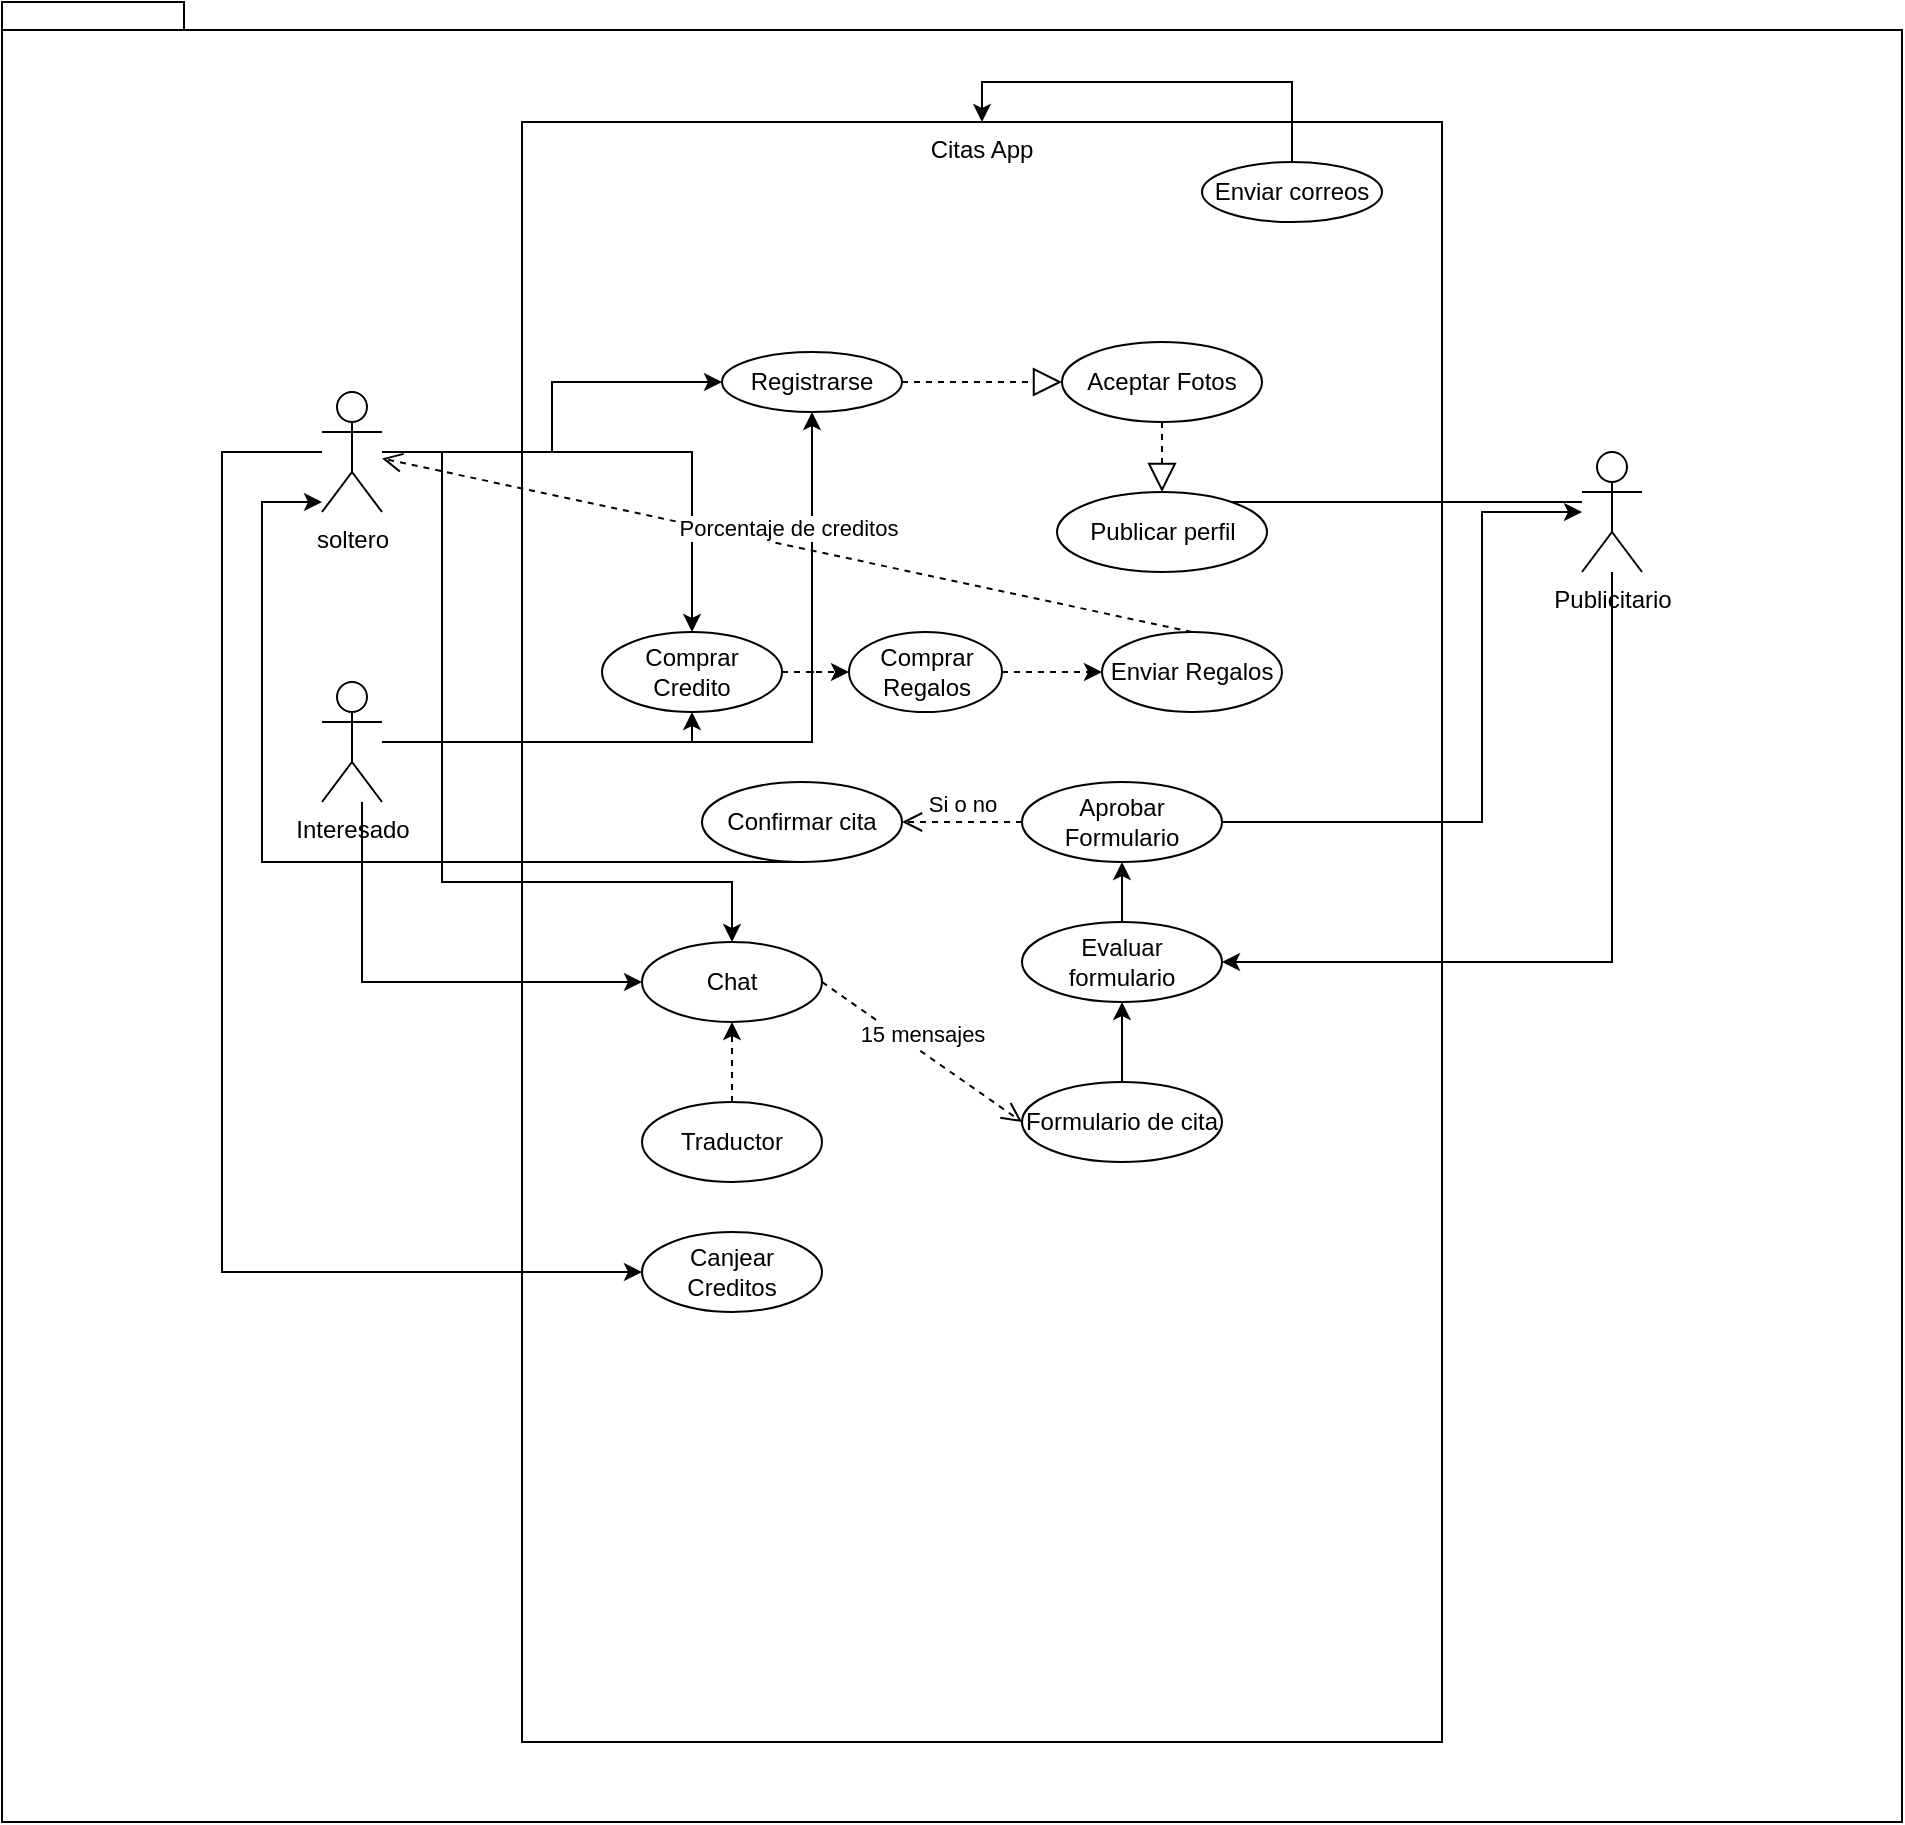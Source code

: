 <mxfile version="20.0.4" type="github">
  <diagram id="QZGnmxpV5R8fCoXSSW9C" name="Page-1">
    <mxGraphModel dx="2197" dy="1922" grid="1" gridSize="10" guides="1" tooltips="1" connect="1" arrows="1" fold="1" page="1" pageScale="1" pageWidth="827" pageHeight="1169" math="0" shadow="0">
      <root>
        <mxCell id="0" />
        <mxCell id="1" parent="0" />
        <mxCell id="lkz25j5oSi80vov5_MSk-7" value="" style="shape=folder;fontStyle=1;spacingTop=10;tabWidth=40;tabHeight=14;tabPosition=left;html=1;" vertex="1" parent="1">
          <mxGeometry x="-10" y="-50" width="950" height="910" as="geometry" />
        </mxCell>
        <mxCell id="lkz25j5oSi80vov5_MSk-12" value="Citas App&lt;br&gt;" style="rounded=0;whiteSpace=wrap;html=1;align=center;verticalAlign=top;" vertex="1" parent="1">
          <mxGeometry x="250" y="10" width="460" height="810" as="geometry" />
        </mxCell>
        <mxCell id="lkz25j5oSi80vov5_MSk-16" style="edgeStyle=orthogonalEdgeStyle;rounded=0;orthogonalLoop=1;jettySize=auto;html=1;" edge="1" parent="1" source="lkz25j5oSi80vov5_MSk-4" target="lkz25j5oSi80vov5_MSk-10">
          <mxGeometry relative="1" as="geometry" />
        </mxCell>
        <mxCell id="lkz25j5oSi80vov5_MSk-42" style="edgeStyle=orthogonalEdgeStyle;rounded=0;orthogonalLoop=1;jettySize=auto;html=1;entryX=0.5;entryY=0;entryDx=0;entryDy=0;" edge="1" parent="1" source="lkz25j5oSi80vov5_MSk-4" target="lkz25j5oSi80vov5_MSk-24">
          <mxGeometry relative="1" as="geometry" />
        </mxCell>
        <mxCell id="lkz25j5oSi80vov5_MSk-51" style="edgeStyle=orthogonalEdgeStyle;rounded=0;orthogonalLoop=1;jettySize=auto;html=1;entryX=0;entryY=0.5;entryDx=0;entryDy=0;" edge="1" parent="1" source="lkz25j5oSi80vov5_MSk-4" target="lkz25j5oSi80vov5_MSk-45">
          <mxGeometry relative="1" as="geometry">
            <Array as="points">
              <mxPoint x="100" y="175" />
              <mxPoint x="100" y="585" />
            </Array>
          </mxGeometry>
        </mxCell>
        <mxCell id="lkz25j5oSi80vov5_MSk-52" style="edgeStyle=orthogonalEdgeStyle;rounded=0;orthogonalLoop=1;jettySize=auto;html=1;entryX=0.5;entryY=0;entryDx=0;entryDy=0;" edge="1" parent="1" source="lkz25j5oSi80vov5_MSk-4" target="lkz25j5oSi80vov5_MSk-50">
          <mxGeometry relative="1" as="geometry">
            <Array as="points">
              <mxPoint x="210" y="175" />
              <mxPoint x="210" y="390" />
              <mxPoint x="355" y="390" />
            </Array>
          </mxGeometry>
        </mxCell>
        <mxCell id="lkz25j5oSi80vov5_MSk-4" value="soltero&lt;br&gt;" style="shape=umlActor;verticalLabelPosition=bottom;verticalAlign=top;html=1;outlineConnect=0;" vertex="1" parent="1">
          <mxGeometry x="150" y="145" width="30" height="60" as="geometry" />
        </mxCell>
        <mxCell id="lkz25j5oSi80vov5_MSk-43" style="edgeStyle=orthogonalEdgeStyle;rounded=0;orthogonalLoop=1;jettySize=auto;html=1;entryX=0.5;entryY=1;entryDx=0;entryDy=0;" edge="1" parent="1" source="lkz25j5oSi80vov5_MSk-5" target="lkz25j5oSi80vov5_MSk-24">
          <mxGeometry relative="1" as="geometry">
            <Array as="points">
              <mxPoint x="335" y="320" />
            </Array>
          </mxGeometry>
        </mxCell>
        <mxCell id="lkz25j5oSi80vov5_MSk-44" style="edgeStyle=orthogonalEdgeStyle;rounded=0;orthogonalLoop=1;jettySize=auto;html=1;entryX=0.5;entryY=1;entryDx=0;entryDy=0;" edge="1" parent="1" source="lkz25j5oSi80vov5_MSk-5" target="lkz25j5oSi80vov5_MSk-10">
          <mxGeometry relative="1" as="geometry">
            <Array as="points">
              <mxPoint x="395" y="320" />
            </Array>
          </mxGeometry>
        </mxCell>
        <mxCell id="lkz25j5oSi80vov5_MSk-53" style="edgeStyle=orthogonalEdgeStyle;rounded=0;orthogonalLoop=1;jettySize=auto;html=1;entryX=0;entryY=0.5;entryDx=0;entryDy=0;" edge="1" parent="1" source="lkz25j5oSi80vov5_MSk-5" target="lkz25j5oSi80vov5_MSk-50">
          <mxGeometry relative="1" as="geometry">
            <Array as="points">
              <mxPoint x="170" y="440" />
            </Array>
          </mxGeometry>
        </mxCell>
        <mxCell id="lkz25j5oSi80vov5_MSk-5" value="Interesado&lt;br&gt;" style="shape=umlActor;verticalLabelPosition=bottom;verticalAlign=top;html=1;outlineConnect=0;" vertex="1" parent="1">
          <mxGeometry x="150" y="290" width="30" height="60" as="geometry" />
        </mxCell>
        <mxCell id="lkz25j5oSi80vov5_MSk-23" style="edgeStyle=orthogonalEdgeStyle;rounded=0;orthogonalLoop=1;jettySize=auto;html=1;entryX=0.5;entryY=1;entryDx=0;entryDy=0;" edge="1" parent="1" source="lkz25j5oSi80vov5_MSk-6" target="lkz25j5oSi80vov5_MSk-22">
          <mxGeometry relative="1" as="geometry">
            <Array as="points">
              <mxPoint x="695" y="200" />
              <mxPoint x="543" y="200" />
            </Array>
          </mxGeometry>
        </mxCell>
        <mxCell id="lkz25j5oSi80vov5_MSk-57" style="edgeStyle=orthogonalEdgeStyle;rounded=0;orthogonalLoop=1;jettySize=auto;html=1;entryX=1;entryY=0.5;entryDx=0;entryDy=0;" edge="1" parent="1" source="lkz25j5oSi80vov5_MSk-6" target="lkz25j5oSi80vov5_MSk-56">
          <mxGeometry relative="1" as="geometry">
            <Array as="points">
              <mxPoint x="795" y="430" />
            </Array>
          </mxGeometry>
        </mxCell>
        <mxCell id="lkz25j5oSi80vov5_MSk-6" value="Publicitario&lt;br&gt;" style="shape=umlActor;verticalLabelPosition=bottom;verticalAlign=top;html=1;outlineConnect=0;" vertex="1" parent="1">
          <mxGeometry x="780" y="175" width="30" height="60" as="geometry" />
        </mxCell>
        <mxCell id="lkz25j5oSi80vov5_MSk-10" value="Registrarse" style="ellipse;whiteSpace=wrap;html=1;" vertex="1" parent="1">
          <mxGeometry x="350" y="125" width="90" height="30" as="geometry" />
        </mxCell>
        <mxCell id="lkz25j5oSi80vov5_MSk-20" value="Aceptar Fotos" style="ellipse;whiteSpace=wrap;html=1;" vertex="1" parent="1">
          <mxGeometry x="520" y="120" width="100" height="40" as="geometry" />
        </mxCell>
        <mxCell id="lkz25j5oSi80vov5_MSk-22" value="Publicar perfil&lt;br&gt;" style="ellipse;whiteSpace=wrap;html=1;" vertex="1" parent="1">
          <mxGeometry x="517.5" y="195" width="105" height="40" as="geometry" />
        </mxCell>
        <mxCell id="lkz25j5oSi80vov5_MSk-71" style="edgeStyle=orthogonalEdgeStyle;rounded=0;orthogonalLoop=1;jettySize=auto;html=1;entryX=0;entryY=0.5;entryDx=0;entryDy=0;dashed=1;" edge="1" parent="1" source="lkz25j5oSi80vov5_MSk-24" target="lkz25j5oSi80vov5_MSk-70">
          <mxGeometry relative="1" as="geometry" />
        </mxCell>
        <mxCell id="lkz25j5oSi80vov5_MSk-24" value="Comprar Credito" style="ellipse;whiteSpace=wrap;html=1;" vertex="1" parent="1">
          <mxGeometry x="290" y="265" width="90" height="40" as="geometry" />
        </mxCell>
        <mxCell id="lkz25j5oSi80vov5_MSk-27" value="" style="endArrow=block;dashed=1;endFill=0;endSize=12;html=1;rounded=0;exitX=1;exitY=0.5;exitDx=0;exitDy=0;entryX=0;entryY=0.5;entryDx=0;entryDy=0;" edge="1" parent="1" source="lkz25j5oSi80vov5_MSk-10" target="lkz25j5oSi80vov5_MSk-20">
          <mxGeometry width="160" relative="1" as="geometry">
            <mxPoint x="390" y="350" as="sourcePoint" />
            <mxPoint x="550" y="350" as="targetPoint" />
          </mxGeometry>
        </mxCell>
        <mxCell id="lkz25j5oSi80vov5_MSk-28" value="" style="endArrow=block;dashed=1;endFill=0;endSize=12;html=1;rounded=0;exitX=0.5;exitY=1;exitDx=0;exitDy=0;entryX=0.5;entryY=0;entryDx=0;entryDy=0;" edge="1" parent="1" source="lkz25j5oSi80vov5_MSk-20" target="lkz25j5oSi80vov5_MSk-22">
          <mxGeometry width="160" relative="1" as="geometry">
            <mxPoint x="450" y="135" as="sourcePoint" />
            <mxPoint x="500" y="135" as="targetPoint" />
          </mxGeometry>
        </mxCell>
        <mxCell id="lkz25j5oSi80vov5_MSk-39" value="Enviar Regalos" style="ellipse;whiteSpace=wrap;html=1;" vertex="1" parent="1">
          <mxGeometry x="540" y="265" width="90" height="40" as="geometry" />
        </mxCell>
        <mxCell id="lkz25j5oSi80vov5_MSk-41" value="Porcentaje de creditos" style="html=1;verticalAlign=bottom;endArrow=open;dashed=1;endSize=8;rounded=0;exitX=0.5;exitY=0;exitDx=0;exitDy=0;" edge="1" parent="1" source="lkz25j5oSi80vov5_MSk-39" target="lkz25j5oSi80vov5_MSk-4">
          <mxGeometry relative="1" as="geometry">
            <mxPoint x="610" y="300" as="sourcePoint" />
            <mxPoint x="530" y="300" as="targetPoint" />
          </mxGeometry>
        </mxCell>
        <mxCell id="lkz25j5oSi80vov5_MSk-45" value="Canjear Creditos" style="ellipse;whiteSpace=wrap;html=1;" vertex="1" parent="1">
          <mxGeometry x="310" y="565" width="90" height="40" as="geometry" />
        </mxCell>
        <mxCell id="lkz25j5oSi80vov5_MSk-49" style="edgeStyle=orthogonalEdgeStyle;rounded=0;orthogonalLoop=1;jettySize=auto;html=1;" edge="1" parent="1" source="lkz25j5oSi80vov5_MSk-48" target="lkz25j5oSi80vov5_MSk-12">
          <mxGeometry relative="1" as="geometry">
            <Array as="points">
              <mxPoint x="635" y="-10" />
              <mxPoint x="480" y="-10" />
            </Array>
          </mxGeometry>
        </mxCell>
        <mxCell id="lkz25j5oSi80vov5_MSk-48" value="Enviar correos" style="ellipse;whiteSpace=wrap;html=1;" vertex="1" parent="1">
          <mxGeometry x="590" y="30" width="90" height="30" as="geometry" />
        </mxCell>
        <mxCell id="lkz25j5oSi80vov5_MSk-50" value="Chat" style="ellipse;whiteSpace=wrap;html=1;" vertex="1" parent="1">
          <mxGeometry x="310" y="420" width="90" height="40" as="geometry" />
        </mxCell>
        <mxCell id="lkz25j5oSi80vov5_MSk-54" value="15 mensajes" style="html=1;verticalAlign=bottom;endArrow=open;dashed=1;endSize=8;rounded=0;exitX=1;exitY=0.5;exitDx=0;exitDy=0;entryX=0;entryY=0.5;entryDx=0;entryDy=0;" edge="1" parent="1" source="lkz25j5oSi80vov5_MSk-50" target="lkz25j5oSi80vov5_MSk-55">
          <mxGeometry relative="1" as="geometry">
            <mxPoint x="410" y="420" as="sourcePoint" />
            <mxPoint x="330" y="420" as="targetPoint" />
          </mxGeometry>
        </mxCell>
        <mxCell id="lkz25j5oSi80vov5_MSk-59" style="edgeStyle=orthogonalEdgeStyle;rounded=0;orthogonalLoop=1;jettySize=auto;html=1;exitX=0.5;exitY=0;exitDx=0;exitDy=0;entryX=0.5;entryY=1;entryDx=0;entryDy=0;" edge="1" parent="1" source="lkz25j5oSi80vov5_MSk-55" target="lkz25j5oSi80vov5_MSk-56">
          <mxGeometry relative="1" as="geometry" />
        </mxCell>
        <mxCell id="lkz25j5oSi80vov5_MSk-55" value="Formulario de cita" style="ellipse;whiteSpace=wrap;html=1;" vertex="1" parent="1">
          <mxGeometry x="500" y="490" width="100" height="40" as="geometry" />
        </mxCell>
        <mxCell id="lkz25j5oSi80vov5_MSk-61" style="edgeStyle=orthogonalEdgeStyle;rounded=0;orthogonalLoop=1;jettySize=auto;html=1;entryX=0.5;entryY=1;entryDx=0;entryDy=0;" edge="1" parent="1" source="lkz25j5oSi80vov5_MSk-56" target="lkz25j5oSi80vov5_MSk-60">
          <mxGeometry relative="1" as="geometry" />
        </mxCell>
        <mxCell id="lkz25j5oSi80vov5_MSk-56" value="Evaluar &lt;br&gt;formulario" style="ellipse;whiteSpace=wrap;html=1;" vertex="1" parent="1">
          <mxGeometry x="500" y="410" width="100" height="40" as="geometry" />
        </mxCell>
        <mxCell id="lkz25j5oSi80vov5_MSk-62" style="edgeStyle=orthogonalEdgeStyle;rounded=0;orthogonalLoop=1;jettySize=auto;html=1;" edge="1" parent="1" source="lkz25j5oSi80vov5_MSk-60" target="lkz25j5oSi80vov5_MSk-6">
          <mxGeometry relative="1" as="geometry">
            <Array as="points">
              <mxPoint x="730" y="360" />
              <mxPoint x="730" y="205" />
            </Array>
          </mxGeometry>
        </mxCell>
        <mxCell id="lkz25j5oSi80vov5_MSk-60" value="Aprobar Formulario" style="ellipse;whiteSpace=wrap;html=1;" vertex="1" parent="1">
          <mxGeometry x="500" y="340" width="100" height="40" as="geometry" />
        </mxCell>
        <mxCell id="lkz25j5oSi80vov5_MSk-69" style="edgeStyle=orthogonalEdgeStyle;rounded=0;orthogonalLoop=1;jettySize=auto;html=1;" edge="1" parent="1" source="lkz25j5oSi80vov5_MSk-64" target="lkz25j5oSi80vov5_MSk-4">
          <mxGeometry relative="1" as="geometry">
            <Array as="points">
              <mxPoint x="120" y="380" />
              <mxPoint x="120" y="200" />
            </Array>
          </mxGeometry>
        </mxCell>
        <mxCell id="lkz25j5oSi80vov5_MSk-64" value="Confirmar cita" style="ellipse;whiteSpace=wrap;html=1;" vertex="1" parent="1">
          <mxGeometry x="340" y="340" width="100" height="40" as="geometry" />
        </mxCell>
        <mxCell id="lkz25j5oSi80vov5_MSk-65" value="Si o no" style="html=1;verticalAlign=bottom;endArrow=open;dashed=1;endSize=8;rounded=0;exitX=0;exitY=0.5;exitDx=0;exitDy=0;entryX=1;entryY=0.5;entryDx=0;entryDy=0;" edge="1" parent="1" source="lkz25j5oSi80vov5_MSk-60" target="lkz25j5oSi80vov5_MSk-64">
          <mxGeometry relative="1" as="geometry">
            <mxPoint x="670" y="440" as="sourcePoint" />
            <mxPoint x="590" y="440" as="targetPoint" />
          </mxGeometry>
        </mxCell>
        <mxCell id="lkz25j5oSi80vov5_MSk-67" style="edgeStyle=orthogonalEdgeStyle;rounded=0;orthogonalLoop=1;jettySize=auto;html=1;entryX=0.5;entryY=1;entryDx=0;entryDy=0;dashed=1;" edge="1" parent="1" source="lkz25j5oSi80vov5_MSk-66" target="lkz25j5oSi80vov5_MSk-50">
          <mxGeometry relative="1" as="geometry" />
        </mxCell>
        <mxCell id="lkz25j5oSi80vov5_MSk-66" value="Traductor" style="ellipse;whiteSpace=wrap;html=1;" vertex="1" parent="1">
          <mxGeometry x="310" y="500" width="90" height="40" as="geometry" />
        </mxCell>
        <mxCell id="lkz25j5oSi80vov5_MSk-72" style="edgeStyle=orthogonalEdgeStyle;rounded=0;orthogonalLoop=1;jettySize=auto;html=1;entryX=0;entryY=0.5;entryDx=0;entryDy=0;dashed=1;" edge="1" parent="1" source="lkz25j5oSi80vov5_MSk-70" target="lkz25j5oSi80vov5_MSk-39">
          <mxGeometry relative="1" as="geometry" />
        </mxCell>
        <mxCell id="lkz25j5oSi80vov5_MSk-70" value="Comprar Regalos" style="ellipse;whiteSpace=wrap;html=1;" vertex="1" parent="1">
          <mxGeometry x="413.5" y="265" width="76.5" height="40" as="geometry" />
        </mxCell>
      </root>
    </mxGraphModel>
  </diagram>
</mxfile>
